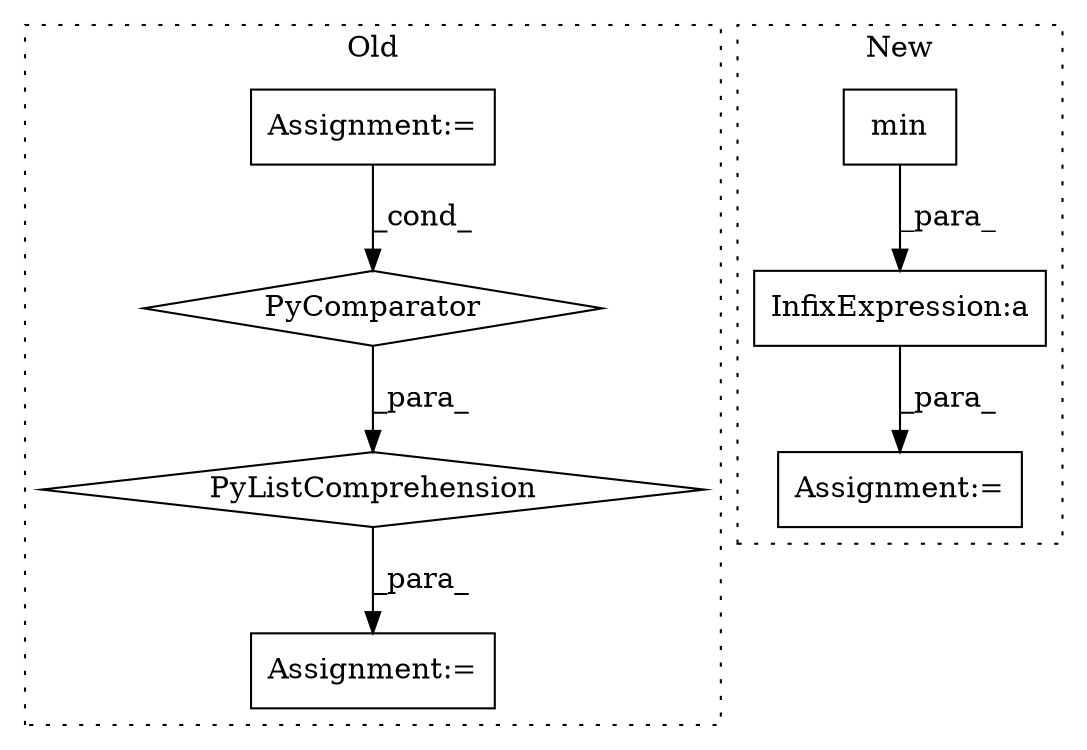 digraph G {
subgraph cluster0 {
1 [label="PyListComprehension" a="109" s="7517" l="92" shape="diamond"];
4 [label="Assignment:=" a="7" s="7579" l="22" shape="box"];
5 [label="PyComparator" a="113" s="7579" l="22" shape="diamond"];
6 [label="Assignment:=" a="7" s="7496" l="6" shape="box"];
label = "Old";
style="dotted";
}
subgraph cluster1 {
2 [label="min" a="32" s="7550,7562" l="4,1" shape="box"];
3 [label="Assignment:=" a="7" s="7573" l="1" shape="box"];
7 [label="InfixExpression:a" a="27" s="7595" l="3" shape="box"];
label = "New";
style="dotted";
}
1 -> 6 [label="_para_"];
2 -> 7 [label="_para_"];
4 -> 5 [label="_cond_"];
5 -> 1 [label="_para_"];
7 -> 3 [label="_para_"];
}